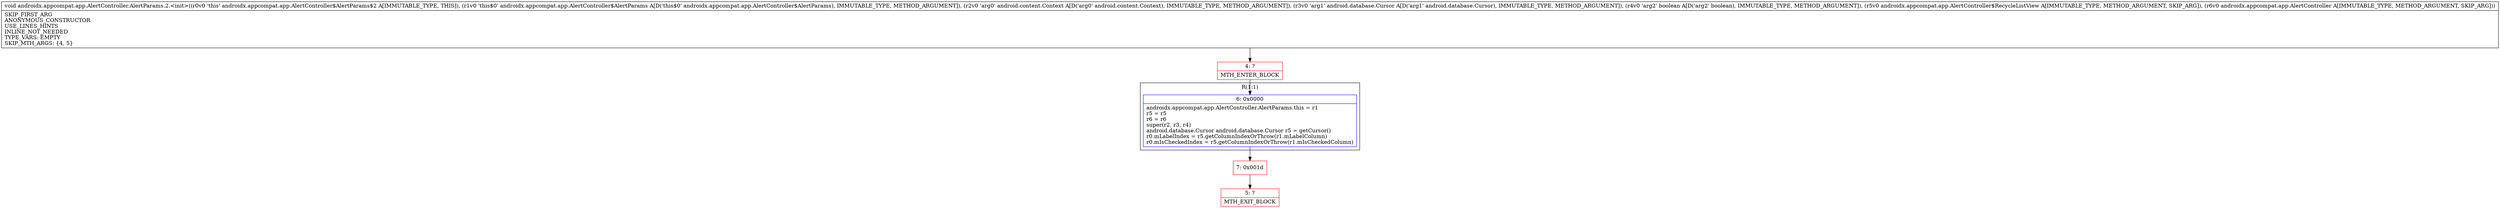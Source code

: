digraph "CFG forandroidx.appcompat.app.AlertController.AlertParams.2.\<init\>(Landroidx\/appcompat\/app\/AlertController$AlertParams;Landroid\/content\/Context;Landroid\/database\/Cursor;ZLandroidx\/appcompat\/app\/AlertController$RecycleListView;Landroidx\/appcompat\/app\/AlertController;)V" {
subgraph cluster_Region_1869042961 {
label = "R(1:1)";
node [shape=record,color=blue];
Node_6 [shape=record,label="{6\:\ 0x0000|androidx.appcompat.app.AlertController.AlertParams.this = r1\lr5 = r5\lr6 = r6\lsuper(r2, r3, r4)\landroid.database.Cursor android.database.Cursor r5 = getCursor()\lr0.mLabelIndex = r5.getColumnIndexOrThrow(r1.mLabelColumn)\lr0.mIsCheckedIndex = r5.getColumnIndexOrThrow(r1.mIsCheckedColumn)\l}"];
}
Node_4 [shape=record,color=red,label="{4\:\ ?|MTH_ENTER_BLOCK\l}"];
Node_7 [shape=record,color=red,label="{7\:\ 0x001d}"];
Node_5 [shape=record,color=red,label="{5\:\ ?|MTH_EXIT_BLOCK\l}"];
MethodNode[shape=record,label="{void androidx.appcompat.app.AlertController.AlertParams.2.\<init\>((r0v0 'this' androidx.appcompat.app.AlertController$AlertParams$2 A[IMMUTABLE_TYPE, THIS]), (r1v0 'this$0' androidx.appcompat.app.AlertController$AlertParams A[D('this$0' androidx.appcompat.app.AlertController$AlertParams), IMMUTABLE_TYPE, METHOD_ARGUMENT]), (r2v0 'arg0' android.content.Context A[D('arg0' android.content.Context), IMMUTABLE_TYPE, METHOD_ARGUMENT]), (r3v0 'arg1' android.database.Cursor A[D('arg1' android.database.Cursor), IMMUTABLE_TYPE, METHOD_ARGUMENT]), (r4v0 'arg2' boolean A[D('arg2' boolean), IMMUTABLE_TYPE, METHOD_ARGUMENT]), (r5v0 androidx.appcompat.app.AlertController$RecycleListView A[IMMUTABLE_TYPE, METHOD_ARGUMENT, SKIP_ARG]), (r6v0 androidx.appcompat.app.AlertController A[IMMUTABLE_TYPE, METHOD_ARGUMENT, SKIP_ARG]))  | SKIP_FIRST_ARG\lANONYMOUS_CONSTRUCTOR\lUSE_LINES_HINTS\lINLINE_NOT_NEEDED\lTYPE_VARS: EMPTY\lSKIP_MTH_ARGS: \{4, 5\}\l}"];
MethodNode -> Node_4;Node_6 -> Node_7;
Node_4 -> Node_6;
Node_7 -> Node_5;
}


